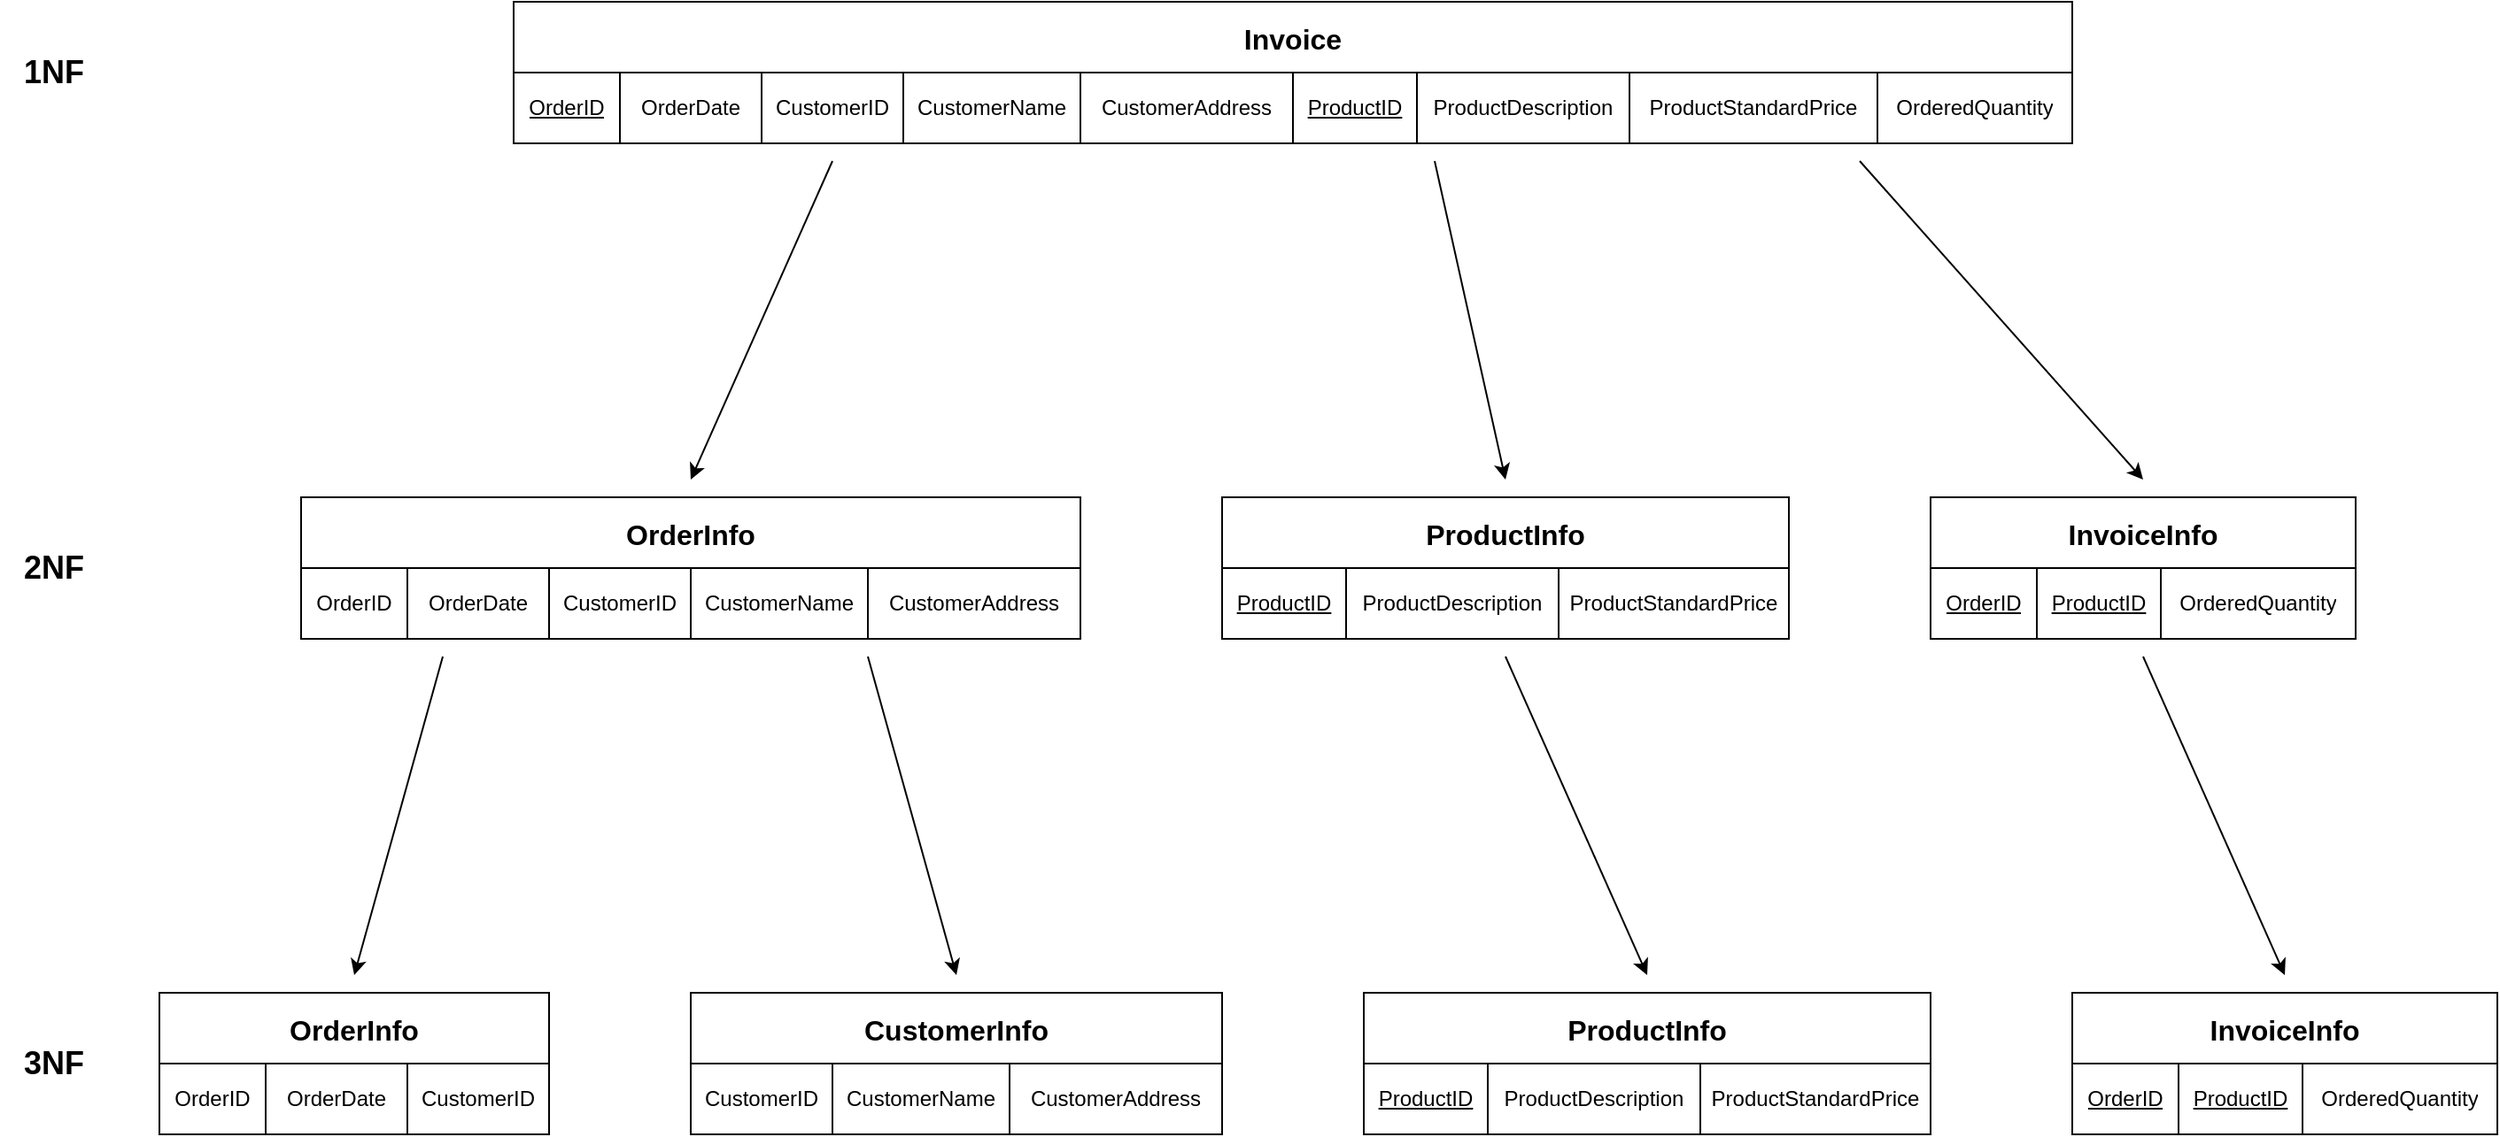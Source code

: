 <mxfile version="20.5.1" type="github">
  <diagram id="9_yqHybyMiGnAdQsDZEo" name="Page-1">
    <mxGraphModel dx="1609" dy="705" grid="1" gridSize="10" guides="1" tooltips="1" connect="1" arrows="1" fold="1" page="1" pageScale="1" pageWidth="1600" pageHeight="900" math="0" shadow="0">
      <root>
        <mxCell id="0" />
        <mxCell id="1" parent="0" />
        <mxCell id="m5ZPHYnucMxyvpvBuAuQ-27" value="Invoice" style="shape=table;startSize=40;container=1;collapsible=0;childLayout=tableLayout;fontStyle=1;align=center;fontSize=16;" vertex="1" parent="1">
          <mxGeometry x="320" y="80" width="880" height="80" as="geometry" />
        </mxCell>
        <mxCell id="m5ZPHYnucMxyvpvBuAuQ-36" value="" style="shape=tableRow;horizontal=0;startSize=0;swimlaneHead=0;swimlaneBody=0;top=0;left=0;bottom=0;right=0;collapsible=0;dropTarget=0;fillColor=none;points=[[0,0.5],[1,0.5]];portConstraint=eastwest;" vertex="1" parent="m5ZPHYnucMxyvpvBuAuQ-27">
          <mxGeometry y="40" width="880" height="40" as="geometry" />
        </mxCell>
        <mxCell id="m5ZPHYnucMxyvpvBuAuQ-46" value="&lt;u&gt;OrderID&lt;/u&gt;" style="shape=partialRectangle;html=1;whiteSpace=wrap;connectable=0;fillColor=none;top=0;left=0;bottom=0;right=0;overflow=hidden;" vertex="1" parent="m5ZPHYnucMxyvpvBuAuQ-36">
          <mxGeometry width="60" height="40" as="geometry">
            <mxRectangle width="60" height="40" as="alternateBounds" />
          </mxGeometry>
        </mxCell>
        <mxCell id="m5ZPHYnucMxyvpvBuAuQ-37" value="OrderDate" style="shape=partialRectangle;html=1;whiteSpace=wrap;connectable=0;fillColor=none;top=0;left=0;bottom=0;right=0;overflow=hidden;" vertex="1" parent="m5ZPHYnucMxyvpvBuAuQ-36">
          <mxGeometry x="60" width="80" height="40" as="geometry">
            <mxRectangle width="80" height="40" as="alternateBounds" />
          </mxGeometry>
        </mxCell>
        <mxCell id="m5ZPHYnucMxyvpvBuAuQ-38" value="CustomerID" style="shape=partialRectangle;html=1;whiteSpace=wrap;connectable=0;fillColor=none;top=0;left=0;bottom=0;right=0;overflow=hidden;" vertex="1" parent="m5ZPHYnucMxyvpvBuAuQ-36">
          <mxGeometry x="140" width="80" height="40" as="geometry">
            <mxRectangle width="80" height="40" as="alternateBounds" />
          </mxGeometry>
        </mxCell>
        <mxCell id="m5ZPHYnucMxyvpvBuAuQ-39" value="CustomerName" style="shape=partialRectangle;html=1;whiteSpace=wrap;connectable=0;fillColor=none;top=0;left=0;bottom=0;right=0;overflow=hidden;" vertex="1" parent="m5ZPHYnucMxyvpvBuAuQ-36">
          <mxGeometry x="220" width="100" height="40" as="geometry">
            <mxRectangle width="100" height="40" as="alternateBounds" />
          </mxGeometry>
        </mxCell>
        <mxCell id="m5ZPHYnucMxyvpvBuAuQ-45" value="CustomerAddress" style="shape=partialRectangle;html=1;whiteSpace=wrap;connectable=0;fillColor=none;top=0;left=0;bottom=0;right=0;overflow=hidden;" vertex="1" parent="m5ZPHYnucMxyvpvBuAuQ-36">
          <mxGeometry x="320" width="120" height="40" as="geometry">
            <mxRectangle width="120" height="40" as="alternateBounds" />
          </mxGeometry>
        </mxCell>
        <mxCell id="m5ZPHYnucMxyvpvBuAuQ-47" value="&lt;u&gt;ProductID&lt;/u&gt;" style="shape=partialRectangle;html=1;whiteSpace=wrap;connectable=0;fillColor=none;top=0;left=0;bottom=0;right=0;overflow=hidden;" vertex="1" parent="m5ZPHYnucMxyvpvBuAuQ-36">
          <mxGeometry x="440" width="70" height="40" as="geometry">
            <mxRectangle width="70" height="40" as="alternateBounds" />
          </mxGeometry>
        </mxCell>
        <mxCell id="m5ZPHYnucMxyvpvBuAuQ-48" value="ProductDescription" style="shape=partialRectangle;html=1;whiteSpace=wrap;connectable=0;fillColor=none;top=0;left=0;bottom=0;right=0;overflow=hidden;" vertex="1" parent="m5ZPHYnucMxyvpvBuAuQ-36">
          <mxGeometry x="510" width="120" height="40" as="geometry">
            <mxRectangle width="120" height="40" as="alternateBounds" />
          </mxGeometry>
        </mxCell>
        <mxCell id="m5ZPHYnucMxyvpvBuAuQ-49" value="ProductStandardPrice" style="shape=partialRectangle;html=1;whiteSpace=wrap;connectable=0;fillColor=none;top=0;left=0;bottom=0;right=0;overflow=hidden;" vertex="1" parent="m5ZPHYnucMxyvpvBuAuQ-36">
          <mxGeometry x="630" width="140" height="40" as="geometry">
            <mxRectangle width="140" height="40" as="alternateBounds" />
          </mxGeometry>
        </mxCell>
        <mxCell id="m5ZPHYnucMxyvpvBuAuQ-50" value="OrderedQuantity" style="shape=partialRectangle;html=1;whiteSpace=wrap;connectable=0;fillColor=none;top=0;left=0;bottom=0;right=0;overflow=hidden;" vertex="1" parent="m5ZPHYnucMxyvpvBuAuQ-36">
          <mxGeometry x="770" width="110" height="40" as="geometry">
            <mxRectangle width="110" height="40" as="alternateBounds" />
          </mxGeometry>
        </mxCell>
        <mxCell id="m5ZPHYnucMxyvpvBuAuQ-51" value="&lt;b&gt;&lt;font style=&quot;font-size: 18px;&quot;&gt;1NF&lt;/font&gt;&lt;/b&gt;" style="text;html=1;align=center;verticalAlign=middle;resizable=0;points=[];autosize=1;strokeColor=none;fillColor=none;" vertex="1" parent="1">
          <mxGeometry x="30" y="100" width="60" height="40" as="geometry" />
        </mxCell>
        <mxCell id="m5ZPHYnucMxyvpvBuAuQ-53" value="ProductInfo" style="shape=table;startSize=40;container=1;collapsible=0;childLayout=tableLayout;fontStyle=1;align=center;fontSize=16;" vertex="1" parent="1">
          <mxGeometry x="720" y="360" width="320" height="80" as="geometry" />
        </mxCell>
        <mxCell id="m5ZPHYnucMxyvpvBuAuQ-54" value="" style="shape=tableRow;horizontal=0;startSize=0;swimlaneHead=0;swimlaneBody=0;top=0;left=0;bottom=0;right=0;collapsible=0;dropTarget=0;fillColor=none;points=[[0,0.5],[1,0.5]];portConstraint=eastwest;fontSize=12;" vertex="1" parent="m5ZPHYnucMxyvpvBuAuQ-53">
          <mxGeometry y="40" width="320" height="40" as="geometry" />
        </mxCell>
        <mxCell id="m5ZPHYnucMxyvpvBuAuQ-55" value="&lt;font style=&quot;font-size: 12px;&quot;&gt;&lt;u&gt;ProductID&lt;/u&gt;&lt;/font&gt;" style="shape=partialRectangle;html=1;whiteSpace=wrap;connectable=0;fillColor=none;top=0;left=0;bottom=0;right=0;overflow=hidden;fontSize=12;" vertex="1" parent="m5ZPHYnucMxyvpvBuAuQ-54">
          <mxGeometry width="70" height="40" as="geometry">
            <mxRectangle width="70" height="40" as="alternateBounds" />
          </mxGeometry>
        </mxCell>
        <mxCell id="m5ZPHYnucMxyvpvBuAuQ-56" value="ProductDescription" style="shape=partialRectangle;html=1;whiteSpace=wrap;connectable=0;fillColor=none;top=0;left=0;bottom=0;right=0;overflow=hidden;fontSize=12;" vertex="1" parent="m5ZPHYnucMxyvpvBuAuQ-54">
          <mxGeometry x="70" width="120" height="40" as="geometry">
            <mxRectangle width="120" height="40" as="alternateBounds" />
          </mxGeometry>
        </mxCell>
        <mxCell id="m5ZPHYnucMxyvpvBuAuQ-57" value="&lt;font style=&quot;font-size: 12px;&quot;&gt;ProductStandardPrice&lt;/font&gt;" style="shape=partialRectangle;html=1;whiteSpace=wrap;connectable=0;fillColor=none;top=0;left=0;bottom=0;right=0;overflow=hidden;fontSize=12;" vertex="1" parent="m5ZPHYnucMxyvpvBuAuQ-54">
          <mxGeometry x="190" width="130" height="40" as="geometry">
            <mxRectangle width="130" height="40" as="alternateBounds" />
          </mxGeometry>
        </mxCell>
        <mxCell id="m5ZPHYnucMxyvpvBuAuQ-66" value="InvoiceInfo" style="shape=table;startSize=40;container=1;collapsible=0;childLayout=tableLayout;fontStyle=1;align=center;fontSize=16;" vertex="1" parent="1">
          <mxGeometry x="1120" y="360" width="240" height="80" as="geometry" />
        </mxCell>
        <mxCell id="m5ZPHYnucMxyvpvBuAuQ-67" value="" style="shape=tableRow;horizontal=0;startSize=0;swimlaneHead=0;swimlaneBody=0;top=0;left=0;bottom=0;right=0;collapsible=0;dropTarget=0;fillColor=none;points=[[0,0.5],[1,0.5]];portConstraint=eastwest;fontSize=12;" vertex="1" parent="m5ZPHYnucMxyvpvBuAuQ-66">
          <mxGeometry y="40" width="240" height="40" as="geometry" />
        </mxCell>
        <mxCell id="m5ZPHYnucMxyvpvBuAuQ-68" value="&lt;u&gt;OrderID&lt;/u&gt;" style="shape=partialRectangle;html=1;whiteSpace=wrap;connectable=0;fillColor=none;top=0;left=0;bottom=0;right=0;overflow=hidden;fontSize=12;" vertex="1" parent="m5ZPHYnucMxyvpvBuAuQ-67">
          <mxGeometry width="60" height="40" as="geometry">
            <mxRectangle width="60" height="40" as="alternateBounds" />
          </mxGeometry>
        </mxCell>
        <mxCell id="m5ZPHYnucMxyvpvBuAuQ-69" value="&lt;u&gt;ProductID&lt;/u&gt;" style="shape=partialRectangle;html=1;whiteSpace=wrap;connectable=0;fillColor=none;top=0;left=0;bottom=0;right=0;overflow=hidden;fontSize=12;" vertex="1" parent="m5ZPHYnucMxyvpvBuAuQ-67">
          <mxGeometry x="60" width="70" height="40" as="geometry">
            <mxRectangle width="70" height="40" as="alternateBounds" />
          </mxGeometry>
        </mxCell>
        <mxCell id="m5ZPHYnucMxyvpvBuAuQ-70" value="OrderedQuantity" style="shape=partialRectangle;html=1;whiteSpace=wrap;connectable=0;fillColor=none;top=0;left=0;bottom=0;right=0;overflow=hidden;fontSize=12;fontStyle=0" vertex="1" parent="m5ZPHYnucMxyvpvBuAuQ-67">
          <mxGeometry x="130" width="110" height="40" as="geometry">
            <mxRectangle width="110" height="40" as="alternateBounds" />
          </mxGeometry>
        </mxCell>
        <mxCell id="m5ZPHYnucMxyvpvBuAuQ-71" value="OrderInfo" style="shape=table;startSize=40;container=1;collapsible=0;childLayout=tableLayout;fontStyle=1;align=center;fontSize=16;" vertex="1" parent="1">
          <mxGeometry x="200" y="360" width="440" height="80" as="geometry" />
        </mxCell>
        <mxCell id="m5ZPHYnucMxyvpvBuAuQ-72" value="" style="shape=tableRow;horizontal=0;startSize=0;swimlaneHead=0;swimlaneBody=0;top=0;left=0;bottom=0;right=0;collapsible=0;dropTarget=0;fillColor=none;points=[[0,0.5],[1,0.5]];portConstraint=eastwest;" vertex="1" parent="m5ZPHYnucMxyvpvBuAuQ-71">
          <mxGeometry y="40" width="440" height="40" as="geometry" />
        </mxCell>
        <mxCell id="m5ZPHYnucMxyvpvBuAuQ-73" value="OrderID" style="shape=partialRectangle;html=1;whiteSpace=wrap;connectable=0;fillColor=none;top=0;left=0;bottom=0;right=0;overflow=hidden;" vertex="1" parent="m5ZPHYnucMxyvpvBuAuQ-72">
          <mxGeometry width="60" height="40" as="geometry">
            <mxRectangle width="60" height="40" as="alternateBounds" />
          </mxGeometry>
        </mxCell>
        <mxCell id="m5ZPHYnucMxyvpvBuAuQ-74" value="OrderDate" style="shape=partialRectangle;html=1;whiteSpace=wrap;connectable=0;fillColor=none;top=0;left=0;bottom=0;right=0;overflow=hidden;" vertex="1" parent="m5ZPHYnucMxyvpvBuAuQ-72">
          <mxGeometry x="60" width="80" height="40" as="geometry">
            <mxRectangle width="80" height="40" as="alternateBounds" />
          </mxGeometry>
        </mxCell>
        <mxCell id="m5ZPHYnucMxyvpvBuAuQ-75" value="CustomerID" style="shape=partialRectangle;html=1;whiteSpace=wrap;connectable=0;fillColor=none;top=0;left=0;bottom=0;right=0;overflow=hidden;" vertex="1" parent="m5ZPHYnucMxyvpvBuAuQ-72">
          <mxGeometry x="140" width="80" height="40" as="geometry">
            <mxRectangle width="80" height="40" as="alternateBounds" />
          </mxGeometry>
        </mxCell>
        <mxCell id="m5ZPHYnucMxyvpvBuAuQ-76" value="CustomerName" style="shape=partialRectangle;html=1;whiteSpace=wrap;connectable=0;fillColor=none;top=0;left=0;bottom=0;right=0;overflow=hidden;" vertex="1" parent="m5ZPHYnucMxyvpvBuAuQ-72">
          <mxGeometry x="220" width="100" height="40" as="geometry">
            <mxRectangle width="100" height="40" as="alternateBounds" />
          </mxGeometry>
        </mxCell>
        <mxCell id="m5ZPHYnucMxyvpvBuAuQ-77" value="CustomerAddress" style="shape=partialRectangle;html=1;whiteSpace=wrap;connectable=0;fillColor=none;top=0;left=0;bottom=0;right=0;overflow=hidden;" vertex="1" parent="m5ZPHYnucMxyvpvBuAuQ-72">
          <mxGeometry x="320" width="120" height="40" as="geometry">
            <mxRectangle width="120" height="40" as="alternateBounds" />
          </mxGeometry>
        </mxCell>
        <mxCell id="m5ZPHYnucMxyvpvBuAuQ-83" value="&lt;b&gt;&lt;font style=&quot;font-size: 18px;&quot;&gt;2NF&lt;/font&gt;&lt;/b&gt;" style="text;html=1;align=center;verticalAlign=middle;resizable=0;points=[];autosize=1;strokeColor=none;fillColor=none;" vertex="1" parent="1">
          <mxGeometry x="30" y="380" width="60" height="40" as="geometry" />
        </mxCell>
        <mxCell id="m5ZPHYnucMxyvpvBuAuQ-84" value="" style="endArrow=classic;html=1;rounded=0;fontSize=12;" edge="1" parent="1">
          <mxGeometry width="50" height="50" relative="1" as="geometry">
            <mxPoint x="500" y="170" as="sourcePoint" />
            <mxPoint x="420" y="350" as="targetPoint" />
          </mxGeometry>
        </mxCell>
        <mxCell id="m5ZPHYnucMxyvpvBuAuQ-85" value="" style="endArrow=classic;html=1;rounded=0;fontSize=12;" edge="1" parent="1">
          <mxGeometry width="50" height="50" relative="1" as="geometry">
            <mxPoint x="840" y="170" as="sourcePoint" />
            <mxPoint x="880" y="350" as="targetPoint" />
          </mxGeometry>
        </mxCell>
        <mxCell id="m5ZPHYnucMxyvpvBuAuQ-86" value="" style="endArrow=classic;html=1;rounded=0;fontSize=12;" edge="1" parent="1">
          <mxGeometry width="50" height="50" relative="1" as="geometry">
            <mxPoint x="1080" y="170" as="sourcePoint" />
            <mxPoint x="1240" y="350" as="targetPoint" />
          </mxGeometry>
        </mxCell>
        <mxCell id="m5ZPHYnucMxyvpvBuAuQ-88" value="&lt;b&gt;&lt;font style=&quot;font-size: 18px;&quot;&gt;3NF&lt;/font&gt;&lt;/b&gt;" style="text;html=1;align=center;verticalAlign=middle;resizable=0;points=[];autosize=1;strokeColor=none;fillColor=none;" vertex="1" parent="1">
          <mxGeometry x="30" y="660" width="60" height="40" as="geometry" />
        </mxCell>
        <mxCell id="m5ZPHYnucMxyvpvBuAuQ-89" value="ProductInfo" style="shape=table;startSize=40;container=1;collapsible=0;childLayout=tableLayout;fontStyle=1;align=center;fontSize=16;" vertex="1" parent="1">
          <mxGeometry x="800" y="640" width="320" height="80" as="geometry" />
        </mxCell>
        <mxCell id="m5ZPHYnucMxyvpvBuAuQ-90" value="" style="shape=tableRow;horizontal=0;startSize=0;swimlaneHead=0;swimlaneBody=0;top=0;left=0;bottom=0;right=0;collapsible=0;dropTarget=0;fillColor=none;points=[[0,0.5],[1,0.5]];portConstraint=eastwest;fontSize=12;" vertex="1" parent="m5ZPHYnucMxyvpvBuAuQ-89">
          <mxGeometry y="40" width="320" height="40" as="geometry" />
        </mxCell>
        <mxCell id="m5ZPHYnucMxyvpvBuAuQ-91" value="&lt;font style=&quot;font-size: 12px;&quot;&gt;&lt;u&gt;ProductID&lt;/u&gt;&lt;/font&gt;" style="shape=partialRectangle;html=1;whiteSpace=wrap;connectable=0;fillColor=none;top=0;left=0;bottom=0;right=0;overflow=hidden;fontSize=12;" vertex="1" parent="m5ZPHYnucMxyvpvBuAuQ-90">
          <mxGeometry width="70" height="40" as="geometry">
            <mxRectangle width="70" height="40" as="alternateBounds" />
          </mxGeometry>
        </mxCell>
        <mxCell id="m5ZPHYnucMxyvpvBuAuQ-92" value="ProductDescription" style="shape=partialRectangle;html=1;whiteSpace=wrap;connectable=0;fillColor=none;top=0;left=0;bottom=0;right=0;overflow=hidden;fontSize=12;" vertex="1" parent="m5ZPHYnucMxyvpvBuAuQ-90">
          <mxGeometry x="70" width="120" height="40" as="geometry">
            <mxRectangle width="120" height="40" as="alternateBounds" />
          </mxGeometry>
        </mxCell>
        <mxCell id="m5ZPHYnucMxyvpvBuAuQ-93" value="&lt;font style=&quot;font-size: 12px;&quot;&gt;ProductStandardPrice&lt;/font&gt;" style="shape=partialRectangle;html=1;whiteSpace=wrap;connectable=0;fillColor=none;top=0;left=0;bottom=0;right=0;overflow=hidden;fontSize=12;" vertex="1" parent="m5ZPHYnucMxyvpvBuAuQ-90">
          <mxGeometry x="190" width="130" height="40" as="geometry">
            <mxRectangle width="130" height="40" as="alternateBounds" />
          </mxGeometry>
        </mxCell>
        <mxCell id="m5ZPHYnucMxyvpvBuAuQ-94" value="InvoiceInfo" style="shape=table;startSize=40;container=1;collapsible=0;childLayout=tableLayout;fontStyle=1;align=center;fontSize=16;" vertex="1" parent="1">
          <mxGeometry x="1200" y="640" width="240" height="80" as="geometry" />
        </mxCell>
        <mxCell id="m5ZPHYnucMxyvpvBuAuQ-95" value="" style="shape=tableRow;horizontal=0;startSize=0;swimlaneHead=0;swimlaneBody=0;top=0;left=0;bottom=0;right=0;collapsible=0;dropTarget=0;fillColor=none;points=[[0,0.5],[1,0.5]];portConstraint=eastwest;fontSize=12;" vertex="1" parent="m5ZPHYnucMxyvpvBuAuQ-94">
          <mxGeometry y="40" width="240" height="40" as="geometry" />
        </mxCell>
        <mxCell id="m5ZPHYnucMxyvpvBuAuQ-96" value="&lt;u&gt;OrderID&lt;/u&gt;" style="shape=partialRectangle;html=1;whiteSpace=wrap;connectable=0;fillColor=none;top=0;left=0;bottom=0;right=0;overflow=hidden;fontSize=12;" vertex="1" parent="m5ZPHYnucMxyvpvBuAuQ-95">
          <mxGeometry width="60" height="40" as="geometry">
            <mxRectangle width="60" height="40" as="alternateBounds" />
          </mxGeometry>
        </mxCell>
        <mxCell id="m5ZPHYnucMxyvpvBuAuQ-97" value="&lt;u&gt;ProductID&lt;/u&gt;" style="shape=partialRectangle;html=1;whiteSpace=wrap;connectable=0;fillColor=none;top=0;left=0;bottom=0;right=0;overflow=hidden;fontSize=12;" vertex="1" parent="m5ZPHYnucMxyvpvBuAuQ-95">
          <mxGeometry x="60" width="70" height="40" as="geometry">
            <mxRectangle width="70" height="40" as="alternateBounds" />
          </mxGeometry>
        </mxCell>
        <mxCell id="m5ZPHYnucMxyvpvBuAuQ-98" value="OrderedQuantity" style="shape=partialRectangle;html=1;whiteSpace=wrap;connectable=0;fillColor=none;top=0;left=0;bottom=0;right=0;overflow=hidden;fontSize=12;fontStyle=0" vertex="1" parent="m5ZPHYnucMxyvpvBuAuQ-95">
          <mxGeometry x="130" width="110" height="40" as="geometry">
            <mxRectangle width="110" height="40" as="alternateBounds" />
          </mxGeometry>
        </mxCell>
        <mxCell id="m5ZPHYnucMxyvpvBuAuQ-99" value="" style="endArrow=classic;html=1;rounded=0;fontSize=12;" edge="1" parent="1">
          <mxGeometry width="50" height="50" relative="1" as="geometry">
            <mxPoint x="880" y="450" as="sourcePoint" />
            <mxPoint x="960" y="630" as="targetPoint" />
          </mxGeometry>
        </mxCell>
        <mxCell id="m5ZPHYnucMxyvpvBuAuQ-100" value="" style="endArrow=classic;html=1;rounded=0;fontSize=12;" edge="1" parent="1">
          <mxGeometry width="50" height="50" relative="1" as="geometry">
            <mxPoint x="1240" y="450" as="sourcePoint" />
            <mxPoint x="1320" y="630" as="targetPoint" />
          </mxGeometry>
        </mxCell>
        <mxCell id="m5ZPHYnucMxyvpvBuAuQ-101" value="OrderInfo" style="shape=table;startSize=40;container=1;collapsible=0;childLayout=tableLayout;fontStyle=1;align=center;fontSize=16;" vertex="1" parent="1">
          <mxGeometry x="120" y="640" width="220" height="80" as="geometry" />
        </mxCell>
        <mxCell id="m5ZPHYnucMxyvpvBuAuQ-102" value="" style="shape=tableRow;horizontal=0;startSize=0;swimlaneHead=0;swimlaneBody=0;top=0;left=0;bottom=0;right=0;collapsible=0;dropTarget=0;fillColor=none;points=[[0,0.5],[1,0.5]];portConstraint=eastwest;" vertex="1" parent="m5ZPHYnucMxyvpvBuAuQ-101">
          <mxGeometry y="40" width="220" height="40" as="geometry" />
        </mxCell>
        <mxCell id="m5ZPHYnucMxyvpvBuAuQ-103" value="OrderID" style="shape=partialRectangle;html=1;whiteSpace=wrap;connectable=0;fillColor=none;top=0;left=0;bottom=0;right=0;overflow=hidden;" vertex="1" parent="m5ZPHYnucMxyvpvBuAuQ-102">
          <mxGeometry width="60" height="40" as="geometry">
            <mxRectangle width="60" height="40" as="alternateBounds" />
          </mxGeometry>
        </mxCell>
        <mxCell id="m5ZPHYnucMxyvpvBuAuQ-104" value="OrderDate" style="shape=partialRectangle;html=1;whiteSpace=wrap;connectable=0;fillColor=none;top=0;left=0;bottom=0;right=0;overflow=hidden;" vertex="1" parent="m5ZPHYnucMxyvpvBuAuQ-102">
          <mxGeometry x="60" width="80" height="40" as="geometry">
            <mxRectangle width="80" height="40" as="alternateBounds" />
          </mxGeometry>
        </mxCell>
        <mxCell id="m5ZPHYnucMxyvpvBuAuQ-105" value="CustomerID" style="shape=partialRectangle;html=1;whiteSpace=wrap;connectable=0;fillColor=none;top=0;left=0;bottom=0;right=0;overflow=hidden;" vertex="1" parent="m5ZPHYnucMxyvpvBuAuQ-102">
          <mxGeometry x="140" width="80" height="40" as="geometry">
            <mxRectangle width="80" height="40" as="alternateBounds" />
          </mxGeometry>
        </mxCell>
        <mxCell id="m5ZPHYnucMxyvpvBuAuQ-108" value="CustomerInfo" style="shape=table;startSize=40;container=1;collapsible=0;childLayout=tableLayout;fontStyle=1;align=center;fontSize=16;" vertex="1" parent="1">
          <mxGeometry x="420" y="640" width="300" height="80" as="geometry" />
        </mxCell>
        <mxCell id="m5ZPHYnucMxyvpvBuAuQ-109" value="" style="shape=tableRow;horizontal=0;startSize=0;swimlaneHead=0;swimlaneBody=0;top=0;left=0;bottom=0;right=0;collapsible=0;dropTarget=0;fillColor=none;points=[[0,0.5],[1,0.5]];portConstraint=eastwest;" vertex="1" parent="m5ZPHYnucMxyvpvBuAuQ-108">
          <mxGeometry y="40" width="300" height="40" as="geometry" />
        </mxCell>
        <mxCell id="m5ZPHYnucMxyvpvBuAuQ-112" value="CustomerID" style="shape=partialRectangle;html=1;whiteSpace=wrap;connectable=0;fillColor=none;top=0;left=0;bottom=0;right=0;overflow=hidden;" vertex="1" parent="m5ZPHYnucMxyvpvBuAuQ-109">
          <mxGeometry width="80" height="40" as="geometry">
            <mxRectangle width="80" height="40" as="alternateBounds" />
          </mxGeometry>
        </mxCell>
        <mxCell id="m5ZPHYnucMxyvpvBuAuQ-113" value="CustomerName" style="shape=partialRectangle;html=1;whiteSpace=wrap;connectable=0;fillColor=none;top=0;left=0;bottom=0;right=0;overflow=hidden;" vertex="1" parent="m5ZPHYnucMxyvpvBuAuQ-109">
          <mxGeometry x="80" width="100" height="40" as="geometry">
            <mxRectangle width="100" height="40" as="alternateBounds" />
          </mxGeometry>
        </mxCell>
        <mxCell id="m5ZPHYnucMxyvpvBuAuQ-114" value="CustomerAddress" style="shape=partialRectangle;html=1;whiteSpace=wrap;connectable=0;fillColor=none;top=0;left=0;bottom=0;right=0;overflow=hidden;" vertex="1" parent="m5ZPHYnucMxyvpvBuAuQ-109">
          <mxGeometry x="180" width="120" height="40" as="geometry">
            <mxRectangle width="120" height="40" as="alternateBounds" />
          </mxGeometry>
        </mxCell>
        <mxCell id="m5ZPHYnucMxyvpvBuAuQ-115" value="" style="endArrow=classic;html=1;rounded=0;fontSize=12;" edge="1" parent="1">
          <mxGeometry width="50" height="50" relative="1" as="geometry">
            <mxPoint x="280" y="450" as="sourcePoint" />
            <mxPoint x="230" y="630" as="targetPoint" />
          </mxGeometry>
        </mxCell>
        <mxCell id="m5ZPHYnucMxyvpvBuAuQ-116" value="" style="endArrow=classic;html=1;rounded=0;fontSize=12;" edge="1" parent="1">
          <mxGeometry width="50" height="50" relative="1" as="geometry">
            <mxPoint x="520" y="450" as="sourcePoint" />
            <mxPoint x="570" y="630" as="targetPoint" />
          </mxGeometry>
        </mxCell>
      </root>
    </mxGraphModel>
  </diagram>
</mxfile>
